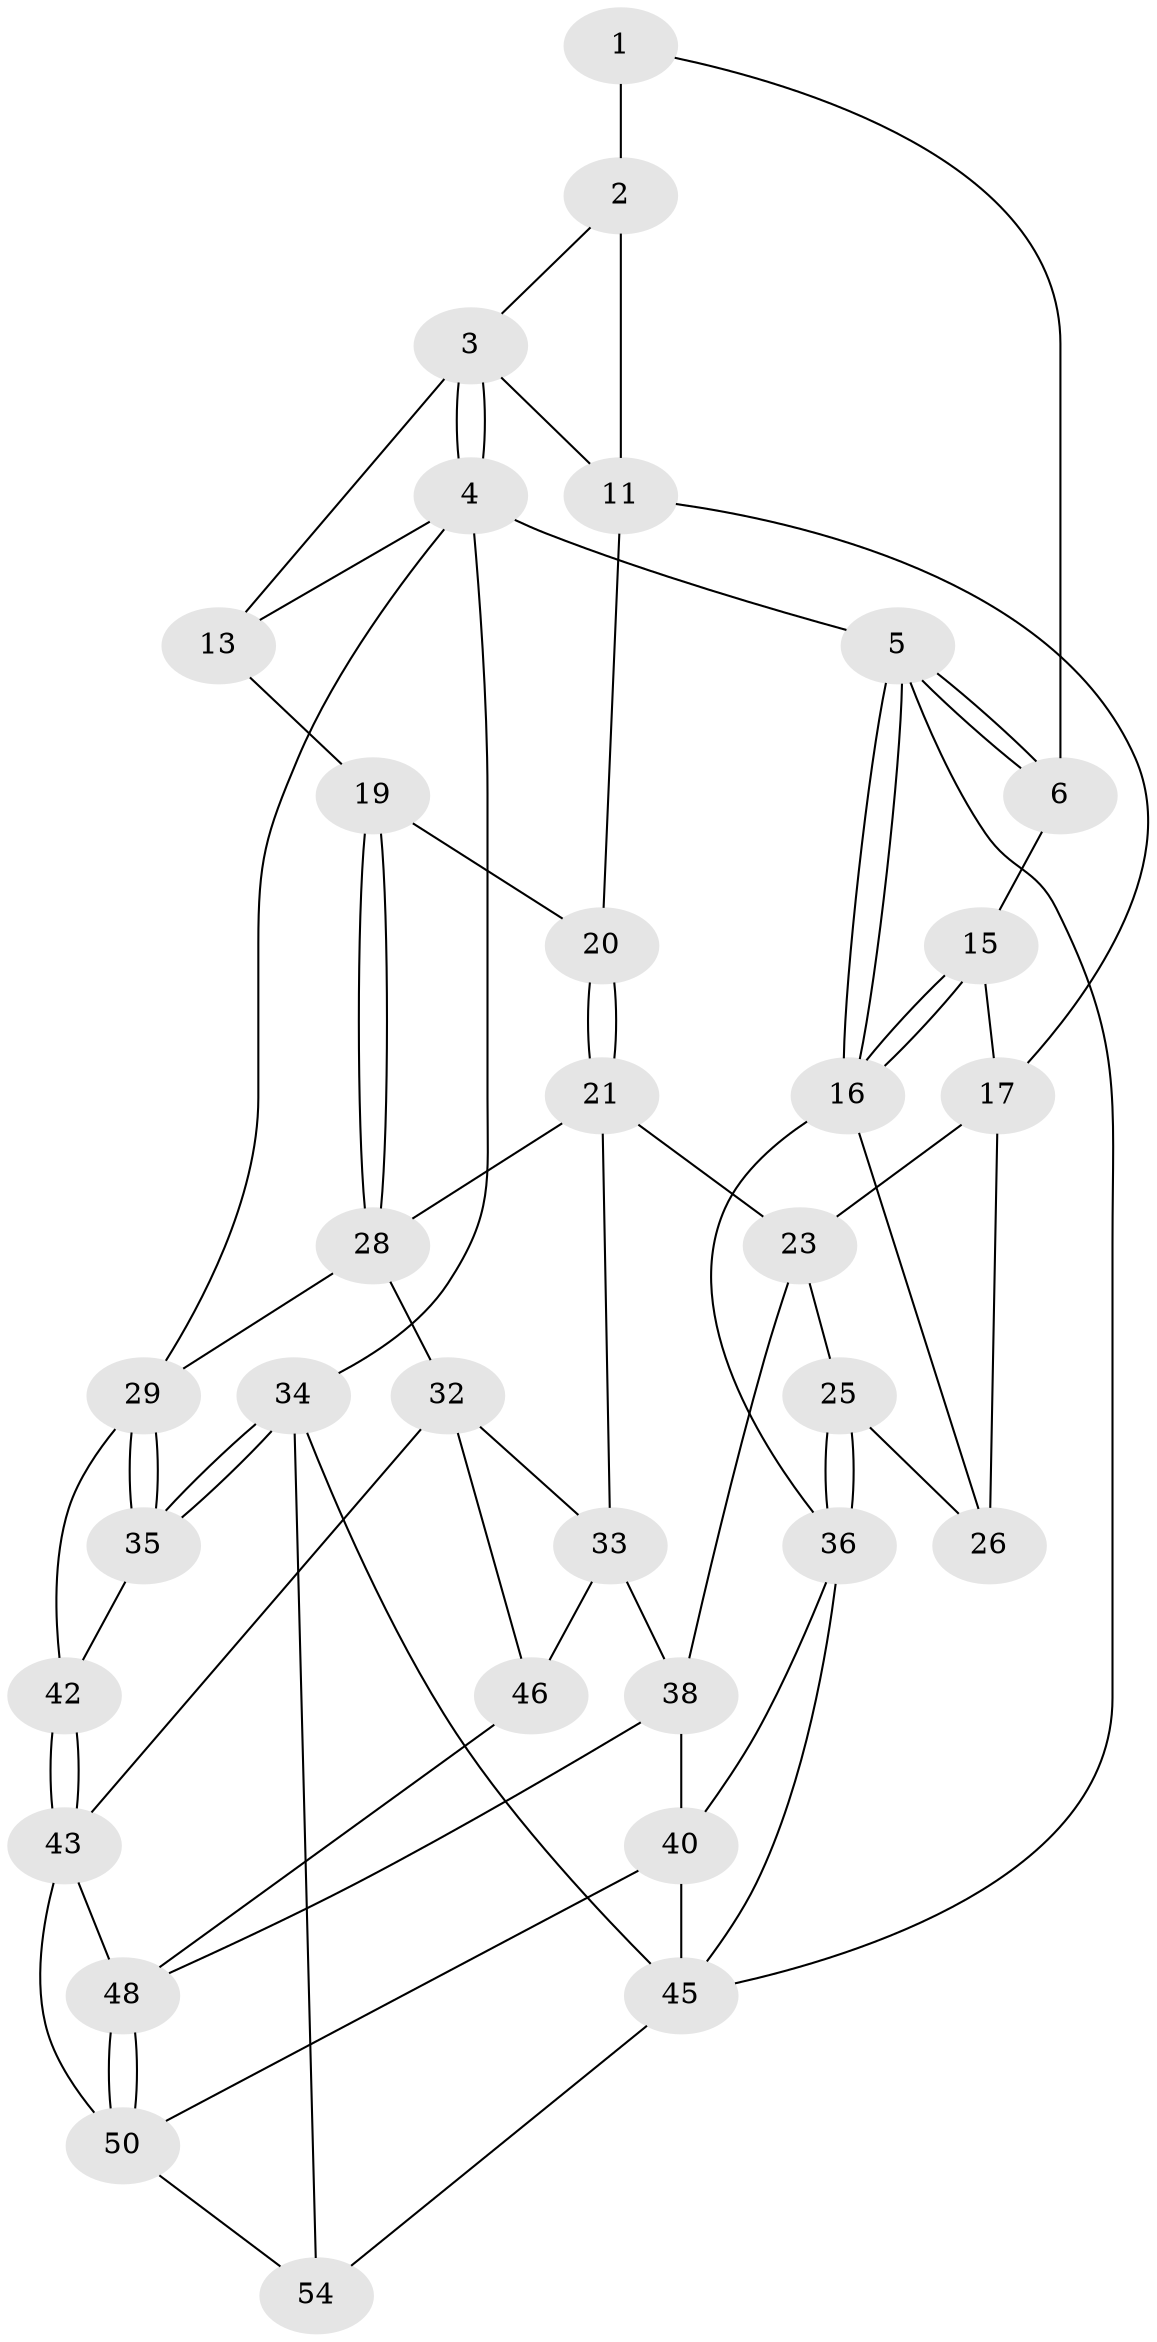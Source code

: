 // Generated by graph-tools (version 1.1) at 2025/24/03/03/25 07:24:39]
// undirected, 33 vertices, 71 edges
graph export_dot {
graph [start="1"]
  node [color=gray90,style=filled];
  1 [pos="+0.3144156918766728+0",super="+7"];
  2 [pos="+0.4944541133101505+0",super="+9"];
  3 [pos="+0.5297950721408641+0",super="+10"];
  4 [pos="+1+0",super="+14"];
  5 [pos="+0+0"];
  6 [pos="+0.07510201780900352+0",super="+8"];
  11 [pos="+0.46515356049366674+0.23541735375150946",super="+12"];
  13 [pos="+0.8787791707882098+0.2264197142924164"];
  15 [pos="+0.1313907915403792+0.20915671246193462"];
  16 [pos="+0+0.14170123864995707",super="+27"];
  17 [pos="+0.4299392884172358+0.2467566571795143",super="+18"];
  19 [pos="+0.8374052252425302+0.2590252471855988"];
  20 [pos="+0.5003986367760354+0.24871624048322158"];
  21 [pos="+0.6253605636856947+0.41356614859808627",super="+22"];
  23 [pos="+0.43151210542219604+0.3337979341154149",super="+24"];
  25 [pos="+0.24754366125168947+0.5190156772355472"];
  26 [pos="+0.18650269635183417+0.3470969925662772"];
  28 [pos="+0.7907939695904564+0.32641147930299663",super="+31"];
  29 [pos="+1+0.6350126756943086",super="+30"];
  32 [pos="+0.7259336645575247+0.5841656497127116",super="+44"];
  33 [pos="+0.5390918395978413+0.5574095713947859",super="+37"];
  34 [pos="+1+1",super="+53"];
  35 [pos="+1+0.6602199350438648",super="+52"];
  36 [pos="+0+0.6559732832833127",super="+41"];
  38 [pos="+0.46013087909397205+0.6402210663297273",super="+39"];
  40 [pos="+0.3350558864973052+0.8885915973368635",super="+51"];
  42 [pos="+0.8262711120591739+0.8087284502398845"];
  43 [pos="+0.8175945535939863+0.8133297586299852",super="+47"];
  45 [pos="+0+1",super="+56"];
  46 [pos="+0.6887985932126054+0.7037610014641665"];
  48 [pos="+0.6749979887559002+0.823303595077301",super="+49"];
  50 [pos="+0.5756149828838991+0.9246586948760338",super="+55"];
  54 [pos="+0.9092508314919201+1"];
  1 -- 2 [weight=2];
  1 -- 6;
  2 -- 3;
  2 -- 11;
  3 -- 4;
  3 -- 4;
  3 -- 11;
  3 -- 13;
  4 -- 5;
  4 -- 34;
  4 -- 29;
  4 -- 13;
  5 -- 6;
  5 -- 6;
  5 -- 16;
  5 -- 16;
  5 -- 45;
  6 -- 15;
  11 -- 20;
  11 -- 17;
  13 -- 19;
  15 -- 16;
  15 -- 16;
  15 -- 17;
  16 -- 26;
  16 -- 36;
  17 -- 23;
  17 -- 26;
  19 -- 20;
  19 -- 28;
  19 -- 28;
  20 -- 21;
  20 -- 21;
  21 -- 28;
  21 -- 33;
  21 -- 23;
  23 -- 25;
  23 -- 38;
  25 -- 26;
  25 -- 36;
  25 -- 36;
  28 -- 32;
  28 -- 29;
  29 -- 35;
  29 -- 35;
  29 -- 42;
  32 -- 33;
  32 -- 43;
  32 -- 46;
  33 -- 38;
  33 -- 46;
  34 -- 35 [weight=2];
  34 -- 35;
  34 -- 45;
  34 -- 54;
  35 -- 42;
  36 -- 40;
  36 -- 45;
  38 -- 48;
  38 -- 40;
  40 -- 50;
  40 -- 45;
  42 -- 43;
  42 -- 43;
  43 -- 48;
  43 -- 50;
  45 -- 54;
  46 -- 48;
  48 -- 50;
  48 -- 50;
  50 -- 54;
}
